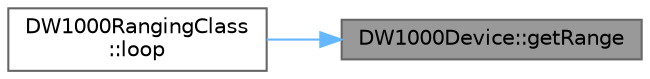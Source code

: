 digraph "DW1000Device::getRange"
{
 // LATEX_PDF_SIZE
  bgcolor="transparent";
  edge [fontname=Helvetica,fontsize=10,labelfontname=Helvetica,labelfontsize=10];
  node [fontname=Helvetica,fontsize=10,shape=box,height=0.2,width=0.4];
  rankdir="RL";
  Node1 [id="Node000001",label="DW1000Device::getRange",height=0.2,width=0.4,color="gray40", fillcolor="grey60", style="filled", fontcolor="black",tooltip=" "];
  Node1 -> Node2 [id="edge1_Node000001_Node000002",dir="back",color="steelblue1",style="solid",tooltip=" "];
  Node2 [id="Node000002",label="DW1000RangingClass\l::loop",height=0.2,width=0.4,color="grey40", fillcolor="white", style="filled",URL="$class_d_w1000_ranging_class.html#a83198e3e37c142c42128e81bb9bd0aea",tooltip=" "];
}
